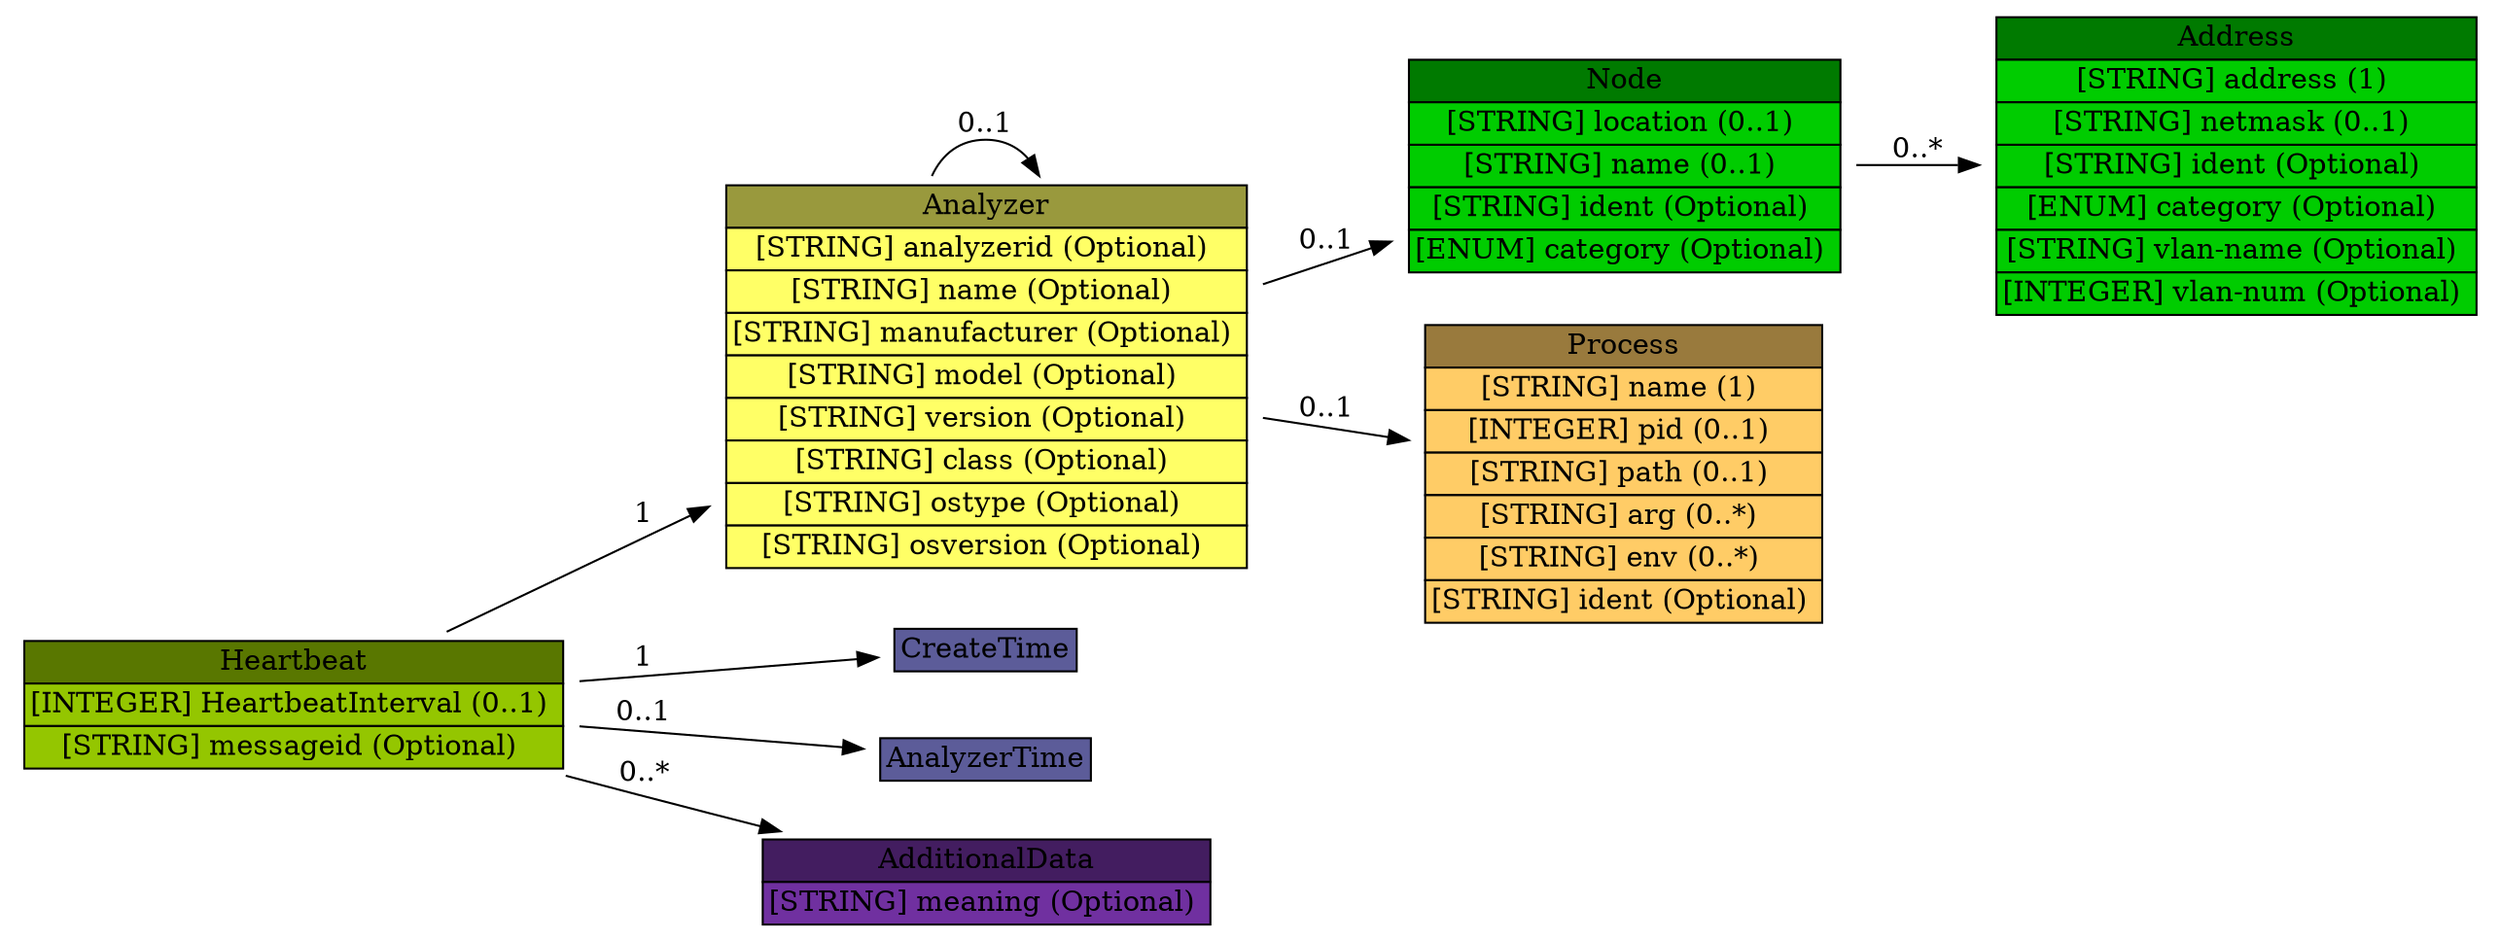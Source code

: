 digraph Heartbeat {
	graph [bb="0,0,1015,485.5",
		rankdir=LR
	];
	node [label="\N"];
	Heartbeat	 [height=0.98611,
		label=<<table BORDER="0" CELLBORDER="1" CELLSPACING="0"> <tr > <td BGCOLOR="#597700" HREF="/idmef_parser/IDMEF/Heartbeat.html" TITLE="Analyzers use Heartbeat messages to indicate their current status to managers. Heartbeats are intended to be sent in a regular period, say, every ten minutes or every hour. The receipt of a Heartbeat message from an analyzer indicates to the manager that the analyzer is up and running; lack of a Heartbeat message (or more likely, lack of some number of consecutive Heartbeat messages) indicates that the analyzer or its network connection has failed. ">Heartbeat</td> </tr>" %<tr><td BGCOLOR="#94C600"  HREF="/idmef_parser/IDMEF/Heartbeat.html" TITLE="The interval in seconds at which heartbeats are generated.">[INTEGER] HeartbeatInterval (0..1) </td></tr>%<tr><td BGCOLOR="#94C600"  HREF="/idmef_parser/IDMEF/Heartbeat.html" TITLE="A unique identifier for the heartbeat; see Section 3.2.9.">[STRING] messageid (Optional) </td></tr>%</table>>,
		pos="112.5,113",
		shape=plaintext,
		width=3.125];
	Analyzer	 [height=2.7361,
		label=<<table BORDER="0" CELLBORDER="1" CELLSPACING="0"> <tr > <td BGCOLOR="#99993d" HREF="/idmef_parser/IDMEF/Analyzer.html" TITLE="The Analyzer class identifies the analyzer from which the Alert or Heartbeat message originates. Only one analyzer may be encoded for each alert or heartbeat, and that MUST be the analyzer at which the alert or heartbeat originated. Although the IDMEF data model does not prevent the use of hierarchical intrusion detection systems (where alerts get relayed up the tree), it does not provide any way to record the identity of the &quot;relay&quot; analyzers along the path from the originating analyzer to the manager that ultimately receives the alert. ">Analyzer</td> </tr>" %<tr><td BGCOLOR="#FFFF66"  HREF="/idmef_parser/IDMEF/Analyzer.html" TITLE="(but see below).  A unique identifier for the analyzer; see Section 3.2.9.">[STRING] analyzerid (Optional) </td></tr>%<tr><td BGCOLOR="#FFFF66"  HREF="/idmef_parser/IDMEF/Analyzer.html" TITLE="An explicit name for the analyzer that may be easier to understand than the analyzerid.">[STRING] name (Optional) </td></tr>%<tr><td BGCOLOR="#FFFF66"  HREF="/idmef_parser/IDMEF/Analyzer.html" TITLE="The manufacturer of the analyzer software and/or hardware.">[STRING] manufacturer (Optional) </td></tr>%<tr><td BGCOLOR="#FFFF66"  HREF="/idmef_parser/IDMEF/Analyzer.html" TITLE="The model name/number of the analyzer software and/or hardware.">[STRING] model (Optional) </td></tr>%<tr><td BGCOLOR="#FFFF66"  HREF="/idmef_parser/IDMEF/Analyzer.html" TITLE="The version number of the analyzer software and/or hardware.">[STRING] version (Optional) </td></tr>%<tr><td BGCOLOR="#FFFF66"  HREF="/idmef_parser/IDMEF/Analyzer.html" TITLE="The class of analyzer software and/or hardware.">[STRING] class (Optional) </td></tr>%<tr><td BGCOLOR="#FFFF66"  HREF="/idmef_parser/IDMEF/Analyzer.html" TITLE="Operating system name.  On POSIX 1003.1 compliant systems, this is the value returned in utsname.sysname by the uname() system call, or the output of the &quot;uname -s&quot; command.">[STRING] ostype (Optional) </td></tr>%<tr><td BGCOLOR="#FFFF66"  HREF="/idmef_parser/IDMEF/Analyzer.html" TITLE="Operating system version.  On POSIX 1003.1 compliant systems, this is the value returned in utsname.release by the uname() system call, or the output of the &quot;uname -r&quot; command.">[STRING] osversion (Optional) </td></tr>%</table>>,
		pos="393.5,275",
		shape=plaintext,
		width=3.0694];
	Heartbeat -> Analyzer	 [label=1,
		lp="254,206.5",
		pos="e,282.8,211.3 174.73,148.55 203.93,165.51 239.91,186.4 274.14,206.27"];
	CreateTime	 [height=0.5,
		label=<<table BORDER="0" CELLBORDER="1" CELLSPACING="0"> <tr > <td BGCOLOR="#5c5c99" HREF="/idmef_parser/IDMEF/CreateTime.html" TITLE="The CreateTime class is used to indicate the date and time the alert or heartbeat was created by the analyzer. ">CreateTime</td> </tr>" %</table>>,
		pos="393.5,140",
		shape=plaintext,
		width=1.2083];
	Heartbeat -> CreateTime	 [label=1,
		lp="254,135.5",
		pos="e,349.94,135.88 225.37,123.83 264.91,127.65 307.52,131.78 339.83,134.9"];
	AnalyzerTime	 [height=0.5,
		label=<<table BORDER="0" CELLBORDER="1" CELLSPACING="0"> <tr > <td BGCOLOR="#5c5c99" HREF="/idmef_parser/IDMEF/AnalyzerTime.html" TITLE="The AnalyzerTime class is used to indicate the current date and time on the analyzer. Its values should be filled in as late as possible in the message transmission process, ideally immediately before placing the message &quot;on the wire&quot;. ">AnalyzerTime</td> </tr>" %</table>>,
		pos="393.5,86",
		shape=plaintext,
		width=1.4028];
	Heartbeat -> AnalyzerTime	 [label="0..1",
		lp="254,108.5",
		pos="e,342.85,90.804 225.37,102.17 262.01,98.628 301.3,94.826 332.57,91.8"];
	AdditionalData	 [height=0.69444,
		label=<<table BORDER="0" CELLBORDER="1" CELLSPACING="0"> <tr > <td BGCOLOR="#431d60" HREF="/idmef_parser/IDMEF/AdditionalData.html" TITLE="The AdditionalData class is used to provide information that cannot be represented by the data model. AdditionalData can be used to provide atomic data (integers, strings, etc.) in cases where only small amounts of additional information need to be sent; it can also be used to extend the data model and the DTD to support the transmission of complex data (such as packet headers). Detailed instructions for extending the data model and the DTD are provided in Section 5. ">AdditionalData</td> </tr>" %<tr><td BGCOLOR="#7030A0"  HREF="/idmef_parser/IDMEF/AdditionalData.html" TITLE="A string describing the meaning of the element content. These values will be vendor/implementation dependent; the method for ensuring that managers understand the strings sent by analyzers is outside the scope of this specification.  A list of acceptable meaning keywords is not within the scope of the document, although later versions may undertake to establish such a list.">[STRING] meaning (Optional) </td></tr>%</table>>,
		pos="393.5,25",
		shape=plaintext,
		width=2.7083];
	Heartbeat -> AdditionalData	 [label="0..*",
		lp="254,78.5",
		pos="e,311.45,50.092 224.7,77.446 244.12,71.271 264.14,64.931 283,59 289.04,57.099 295.28,55.145 301.56,53.181"];
	Analyzer -> Analyzer	 [label="0..1",
		lp="393.5,399",
		pos="e,415.27,373.59 371.73,373.59 375.87,384.47 383.12,391.5 393.5,391.5 400.63,391.5 406.29,388.18 410.48,382.57"];
	"Node"	 [height=1.5694,
		label=<<table BORDER="0" CELLBORDER="1" CELLSPACING="0"> <tr > <td BGCOLOR="#007a00" HREF="/idmef_parser/IDMEF/Node.html" TITLE="The Node class is used to identify hosts and other network devices (routers, switches, etc.). ">Node</td> </tr>" %<tr><td BGCOLOR="#00CC00"  HREF="/idmef_parser/IDMEF/Node.html" TITLE="The location of the equipment.">[STRING] location (0..1) </td></tr>%<tr><td BGCOLOR="#00CC00"  HREF="/idmef_parser/IDMEF/Node.html" TITLE="The name of the equipment.  This information MUST be provided if no Address information is given.">[STRING] name (0..1) </td></tr>%<tr><td BGCOLOR="#00CC00"  HREF="/idmef_parser/IDMEF/Node.html" TITLE="A unique identifier for the node; see Section 3.2.9.">[STRING] ident (Optional) </td></tr>%<tr><td BGCOLOR="#00CC00"  HREF="/idmef_parser/IDMEF/Node.html" TITLE="The &quot;domain&quot; from which the name information was obtained, if relevant.  The permitted values for this attribute are shown in the table below.  The default value is &quot;unknown&quot;. (See also Section 10 for extensions to the table.)">[ENUM] category (Optional) </td></tr>%</table>>,
		pos="655,408",
		shape=plaintext,
		width=2.5833];
	Analyzer -> "Node"	 [label="0..1",
		lp="533,357.5",
		pos="e,561.92,360.81 504.18,331.21 520.25,339.45 536.74,347.9 552.64,356.05"];
	Process	 [height=2.1528,
		label=<<table BORDER="0" CELLBORDER="1" CELLSPACING="0"> <tr > <td BGCOLOR="#997a3d" HREF="/idmef_parser/IDMEF/Process.html" TITLE="The Process class is used to describe processes being executed on sources, targets, and analyzers. ">Process</td> </tr>" %<tr><td BGCOLOR="#FFCC66"  HREF="/idmef_parser/IDMEF/Process.html" TITLE="The name of the program being executed. This is a short name; path and argument information are provided elsewhere.">[STRING] name (1) </td></tr>%<tr><td BGCOLOR="#FFCC66"  HREF="/idmef_parser/IDMEF/Process.html" TITLE="The process identifier of the process.">[INTEGER] pid (0..1) </td></tr>%<tr><td BGCOLOR="#FFCC66"  HREF="/idmef_parser/IDMEF/Process.html" TITLE="The full path of the program being executed.">[STRING] path (0..1) </td></tr>%<tr><td BGCOLOR="#FFCC66"  HREF="/idmef_parser/IDMEF/Process.html" TITLE="A command-line argument to the program. Multiple arguments may be specified (they are assumed to have occurred in the same order they are provided) with multiple uses of arg.">[STRING] arg (0..*) </td></tr>%<tr><td BGCOLOR="#FFCC66"  HREF="/idmef_parser/IDMEF/Process.html" TITLE="An environment string associated with the process; generally of the format &quot;VARIABLE=value&quot;.  Multiple environment strings may be specified with multiple uses of env.">[STRING] env (0..*) </td></tr>%<tr><td BGCOLOR="#FFCC66"  HREF="/idmef_parser/IDMEF/Process.html" TITLE="A unique identifier for the process; see Section 3.2.9.">[STRING] ident (Optional) </td></tr>%</table>>,
		pos="655,256",
		shape=plaintext,
		width=2.4306];
	Analyzer -> Process	 [label="0..1",
		lp="533,273.5",
		pos="e,567.13,262.36 504.18,266.97 521.75,265.68 539.83,264.36 557.08,263.1"];
	Address	 [height=2.1528,
		label=<<table BORDER="0" CELLBORDER="1" CELLSPACING="0"> <tr > <td BGCOLOR="#007a00" HREF="/idmef_parser/IDMEF/Address.html" TITLE="The Address class is used to represent network, hardware, and application addresses. ">Address</td> </tr>" %<tr><td BGCOLOR="#00CC00"  HREF="/idmef_parser/IDMEF/Address.html" TITLE="The address information.  The format of this data is governed by the category attribute.">[STRING] address (1) </td></tr>%<tr><td BGCOLOR="#00CC00"  HREF="/idmef_parser/IDMEF/Address.html" TITLE="The network mask for the address, if appropriate.">[STRING] netmask (0..1) </td></tr>%<tr><td BGCOLOR="#00CC00"  HREF="/idmef_parser/IDMEF/Address.html" TITLE="A unique identifier for the address; see Section 3.2.9.">[STRING] ident (Optional) </td></tr>%<tr><td BGCOLOR="#00CC00"  HREF="/idmef_parser/IDMEF/Address.html" TITLE="The type of address represented.  The permitted values for this attribute are shown below.  The default value is &quot;unknown&quot;.  (See also Section 10.)">[ENUM] category (Optional) </td></tr>%<tr><td BGCOLOR="#00CC00"  HREF="/idmef_parser/IDMEF/Address.html" TITLE="The name of the Virtual LAN to which the address belongs.">[STRING] vlan-name (Optional) </td></tr>%<tr><td BGCOLOR="#00CC00"  HREF="/idmef_parser/IDMEF/Address.html" TITLE="The number of the Virtual LAN to which the address belongs.">[INTEGER] vlan-num (Optional) </td></tr>%</table>>,
		pos="910.5,408",
		shape=plaintext,
		width=2.9028];
	"Node" -> Address	 [label="0..*",
		lp="777,415.5",
		pos="e,805.75,408 748.24,408 763.57,408 779.62,408 795.42,408"];
}
